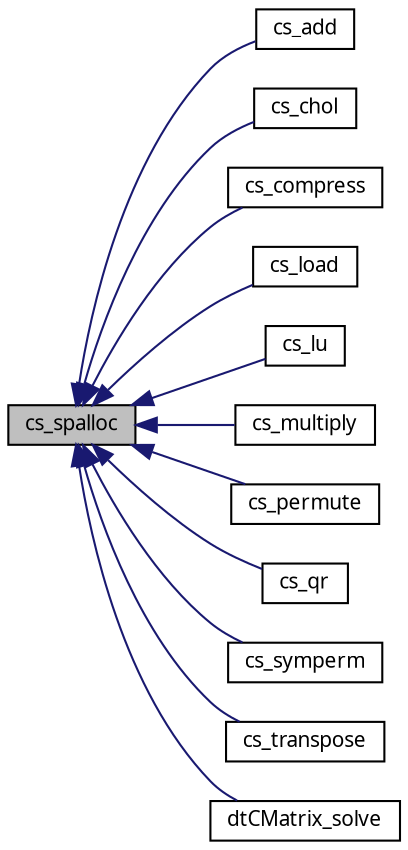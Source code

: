 digraph G
{
  edge [fontname="FreeSans.ttf",fontsize=10,labelfontname="FreeSans.ttf",labelfontsize=10];
  node [fontname="FreeSans.ttf",fontsize=10,shape=record];
  rankdir=LR;
  Node1 [label="cs_spalloc",height=0.2,width=0.4,color="black", fillcolor="grey75", style="filled" fontcolor="black"];
  Node1 -> Node2 [dir=back,color="midnightblue",fontsize=10,style="solid",fontname="FreeSans.ttf"];
  Node2 [label="cs_add",height=0.2,width=0.4,color="black", fillcolor="white", style="filled",URL="$cs_8h.html#12000fbd0b9198d3852978cca8386afe"];
  Node1 -> Node3 [dir=back,color="midnightblue",fontsize=10,style="solid",fontname="FreeSans.ttf"];
  Node3 [label="cs_chol",height=0.2,width=0.4,color="black", fillcolor="white", style="filled",URL="$cs_8h.html#5ae664f3c6b2baeed717be084e00e13f"];
  Node1 -> Node4 [dir=back,color="midnightblue",fontsize=10,style="solid",fontname="FreeSans.ttf"];
  Node4 [label="cs_compress",height=0.2,width=0.4,color="black", fillcolor="white", style="filled",URL="$cs_8h.html#917a026613fc4f26e5c5c1b8ce2f8389"];
  Node1 -> Node5 [dir=back,color="midnightblue",fontsize=10,style="solid",fontname="FreeSans.ttf"];
  Node5 [label="cs_load",height=0.2,width=0.4,color="black", fillcolor="white", style="filled",URL="$cs_8h.html#12eb66c4f53e51ee5e03ec0b9f24b368"];
  Node1 -> Node6 [dir=back,color="midnightblue",fontsize=10,style="solid",fontname="FreeSans.ttf"];
  Node6 [label="cs_lu",height=0.2,width=0.4,color="black", fillcolor="white", style="filled",URL="$cs_8h.html#6a35ad4816f210234a33eed09b19d181"];
  Node1 -> Node7 [dir=back,color="midnightblue",fontsize=10,style="solid",fontname="FreeSans.ttf"];
  Node7 [label="cs_multiply",height=0.2,width=0.4,color="black", fillcolor="white", style="filled",URL="$cs_8h.html#066e18f8570c820530c73ebc88b30a97"];
  Node1 -> Node8 [dir=back,color="midnightblue",fontsize=10,style="solid",fontname="FreeSans.ttf"];
  Node8 [label="cs_permute",height=0.2,width=0.4,color="black", fillcolor="white", style="filled",URL="$cs_8h.html#a148fed139cb759993e5abce207a232b"];
  Node1 -> Node9 [dir=back,color="midnightblue",fontsize=10,style="solid",fontname="FreeSans.ttf"];
  Node9 [label="cs_qr",height=0.2,width=0.4,color="black", fillcolor="white", style="filled",URL="$cs_8h.html#767dc90c22d90fe898f72c2da0d98c03"];
  Node1 -> Node10 [dir=back,color="midnightblue",fontsize=10,style="solid",fontname="FreeSans.ttf"];
  Node10 [label="cs_symperm",height=0.2,width=0.4,color="black", fillcolor="white", style="filled",URL="$cs_8h.html#3f7a692a1d59e85e601e4ca13c1acffc"];
  Node1 -> Node11 [dir=back,color="midnightblue",fontsize=10,style="solid",fontname="FreeSans.ttf"];
  Node11 [label="cs_transpose",height=0.2,width=0.4,color="black", fillcolor="white", style="filled",URL="$cs_8h.html#090225477a18abe5f8d5ab26e4efaf3a"];
  Node1 -> Node12 [dir=back,color="midnightblue",fontsize=10,style="solid",fontname="FreeSans.ttf"];
  Node12 [label="dtCMatrix_solve",height=0.2,width=0.4,color="black", fillcolor="white", style="filled",URL="$dtCMatrix_8h.html#f330357afa35bc1adf831118c1d440ee"];
}
